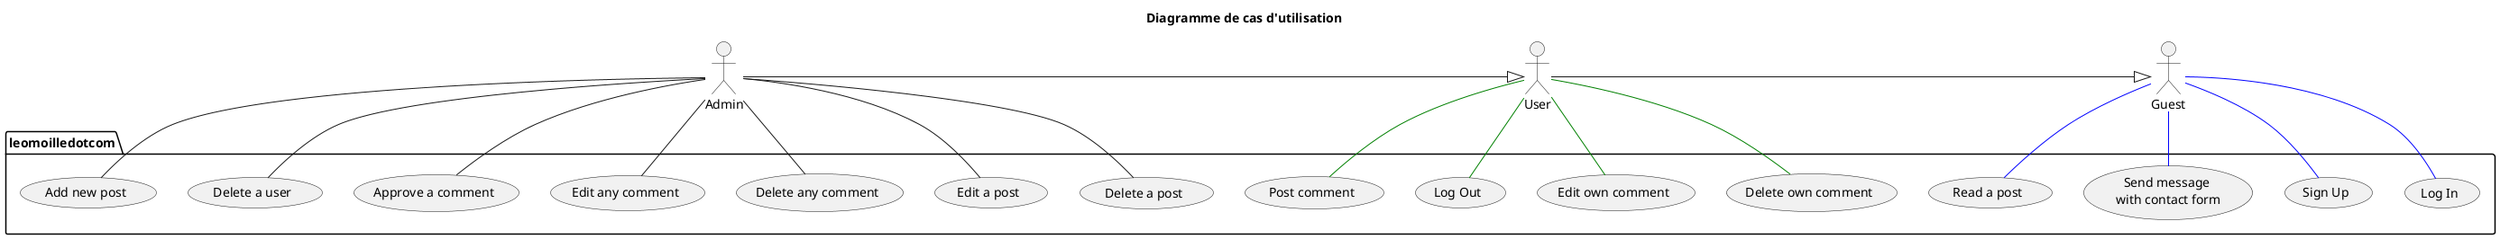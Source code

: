 @startuml Cas d'utilisation
'https://plantuml.com/use-case-diagram

title Diagramme de cas d'utilisation

'' ACTORS ''
actor Admin as a
actor User as u
actor Guest as g
a -|> u
u -|> g

'' PACKAGES ''
package leomoilledotcom {
    '' MANAGE ''
    usecase postComment as "Post comment"
    usecase deleteOwnComment as "Delete own comment"
    usecase deleteComment as "Delete any comment"
    usecase editComment as "Edit any comment"
    usecase approveComment as "Approve a comment"
    usecase deleteUser as "Delete a user"
    usecase editOwnComment as "Edit own comment"
    usecase deletePost as "Delete a post"
    usecase editPost as "Edit a post"
    usecase addPost as "Add new post"
    usecase readPost as "Read a post"
    usecase login as "Log In"
    usecase signup as "Sign Up"
    usecase logout as "Log Out"
    usecase sendContact as "Send message \nwith contact form"
    ' Ajouter toutes les actions manquantes'
}

'' RELATIONS ''


'' DISPLAYS ''
'' Guest
g --[#blue] login
g --[#blue] signup
g --[#blue] readPost
g --[#blue] sendContact


'' User
u --[#green] postComment
u --[#green] editOwnComment
u --[#green] deleteOwnComment
u --[#green] logout

'' Admin
a -- addPost
a -- editPost
a -- deletePost
a -- editComment
a -- deleteComment
a -- approveComment
a -- deleteUser

'' NOTES ''


@enduml
